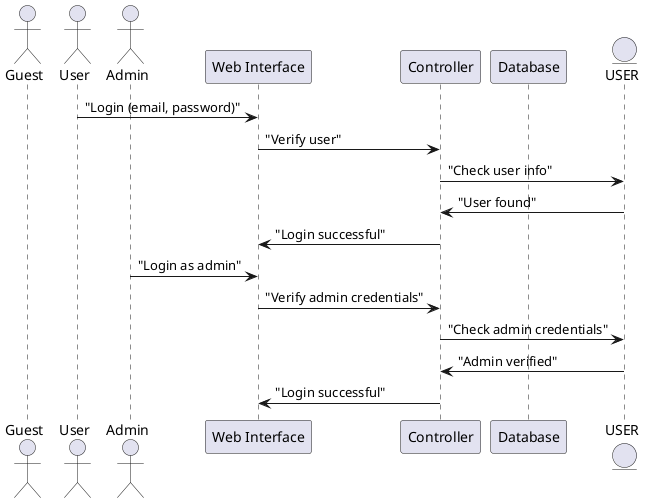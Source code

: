 @startuml
actor "Guest" as Guest
actor "User" as User
actor "Admin" as Admin
participant "Web Interface" as Web
participant "Controller" as Controller
participant "Database" as DB
entity "USER" as UserDB

' Interaction 3: The user logs in
User -> Web : "Login (email, password)"
Web -> Controller : "Verify user"
Controller -> UserDB : "Check user info"
UserDB -> Controller : "User found"
Controller -> Web : "Login successful"

' Admin logs in
Admin -> Web : "Login as admin"
Web -> Controller : "Verify admin credentials"
Controller -> UserDB : "Check admin credentials"
UserDB -> Controller : "Admin verified"
Controller -> Web : "Login successful"
@enduml
